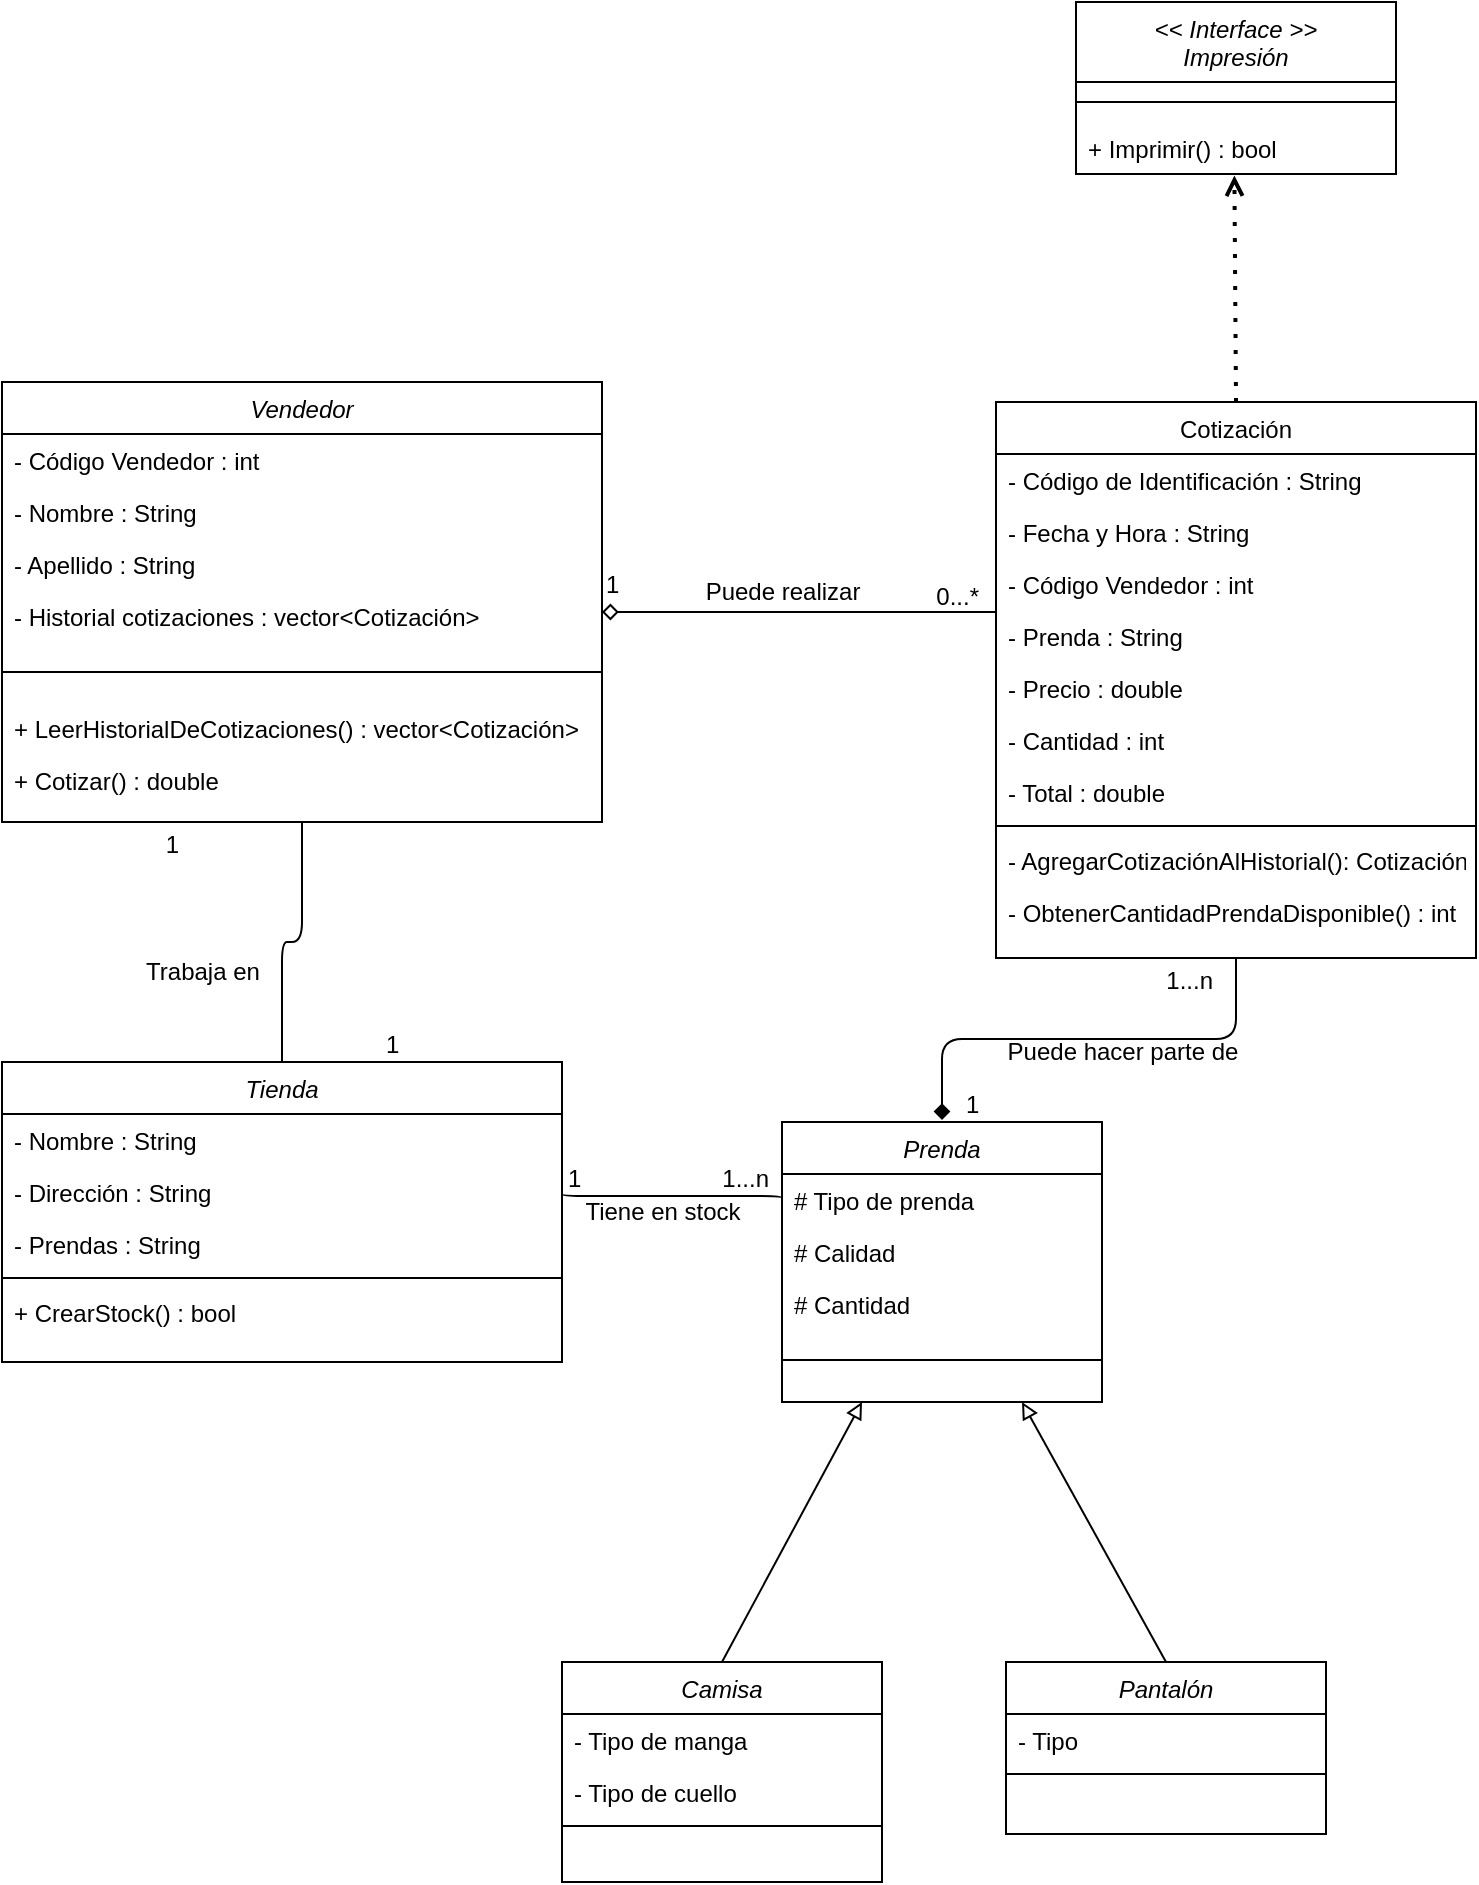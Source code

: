 <mxfile version="20.7.4" type="device"><diagram id="C5RBs43oDa-KdzZeNtuy" name="Page-1"><mxGraphModel dx="2049" dy="2302" grid="1" gridSize="10" guides="1" tooltips="1" connect="1" arrows="1" fold="1" page="1" pageScale="1" pageWidth="827" pageHeight="1169" math="0" shadow="0"><root><mxCell id="WIyWlLk6GJQsqaUBKTNV-0"/><mxCell id="WIyWlLk6GJQsqaUBKTNV-1" parent="WIyWlLk6GJQsqaUBKTNV-0"/><mxCell id="zkfFHV4jXpPFQw0GAbJ--0" value="Vendedor" style="swimlane;fontStyle=2;align=center;verticalAlign=top;childLayout=stackLayout;horizontal=1;startSize=26;horizontalStack=0;resizeParent=1;resizeLast=0;collapsible=1;marginBottom=0;rounded=0;shadow=0;strokeWidth=1;" parent="WIyWlLk6GJQsqaUBKTNV-1" vertex="1"><mxGeometry x="110" y="40" width="300" height="220" as="geometry"><mxRectangle x="220" y="120" width="160" height="26" as="alternateBounds"/></mxGeometry></mxCell><mxCell id="zkfFHV4jXpPFQw0GAbJ--3" value="- Código Vendedor : int" style="text;align=left;verticalAlign=top;spacingLeft=4;spacingRight=4;overflow=hidden;rotatable=0;points=[[0,0.5],[1,0.5]];portConstraint=eastwest;rounded=0;shadow=0;html=0;" parent="zkfFHV4jXpPFQw0GAbJ--0" vertex="1"><mxGeometry y="26" width="300" height="26" as="geometry"/></mxCell><mxCell id="zkfFHV4jXpPFQw0GAbJ--1" value="- Nombre : String" style="text;align=left;verticalAlign=top;spacingLeft=4;spacingRight=4;overflow=hidden;rotatable=0;points=[[0,0.5],[1,0.5]];portConstraint=eastwest;" parent="zkfFHV4jXpPFQw0GAbJ--0" vertex="1"><mxGeometry y="52" width="300" height="26" as="geometry"/></mxCell><mxCell id="do6VOMpoyI9n8gsC_4Nl-4" value="- Apellido : String" style="text;align=left;verticalAlign=top;spacingLeft=4;spacingRight=4;overflow=hidden;rotatable=0;points=[[0,0.5],[1,0.5]];portConstraint=eastwest;rounded=0;shadow=0;html=0;" vertex="1" parent="zkfFHV4jXpPFQw0GAbJ--0"><mxGeometry y="78" width="300" height="26" as="geometry"/></mxCell><mxCell id="zkfFHV4jXpPFQw0GAbJ--2" value="- Historial cotizaciones : vector&lt;Cotización&gt;" style="text;align=left;verticalAlign=top;spacingLeft=4;spacingRight=4;overflow=hidden;rotatable=0;points=[[0,0.5],[1,0.5]];portConstraint=eastwest;rounded=0;shadow=0;html=0;" parent="zkfFHV4jXpPFQw0GAbJ--0" vertex="1"><mxGeometry y="104" width="300" height="26" as="geometry"/></mxCell><mxCell id="do6VOMpoyI9n8gsC_4Nl-16" value="" style="line;html=1;strokeWidth=1;align=left;verticalAlign=middle;spacingTop=-1;spacingLeft=3;spacingRight=3;rotatable=0;labelPosition=right;points=[];portConstraint=eastwest;" vertex="1" parent="zkfFHV4jXpPFQw0GAbJ--0"><mxGeometry y="130" width="300" height="30" as="geometry"/></mxCell><mxCell id="do6VOMpoyI9n8gsC_4Nl-21" value="+ LeerHistorialDeCotizaciones() : vector&lt;Cotización&gt;" style="text;align=left;verticalAlign=top;spacingLeft=4;spacingRight=4;overflow=hidden;rotatable=0;points=[[0,0.5],[1,0.5]];portConstraint=eastwest;rounded=0;shadow=0;html=0;" vertex="1" parent="zkfFHV4jXpPFQw0GAbJ--0"><mxGeometry y="160" width="300" height="26" as="geometry"/></mxCell><mxCell id="do6VOMpoyI9n8gsC_4Nl-22" value="+ Cotizar() : double" style="text;align=left;verticalAlign=top;spacingLeft=4;spacingRight=4;overflow=hidden;rotatable=0;points=[[0,0.5],[1,0.5]];portConstraint=eastwest;rounded=0;shadow=0;html=0;" vertex="1" parent="zkfFHV4jXpPFQw0GAbJ--0"><mxGeometry y="186" width="300" height="26" as="geometry"/></mxCell><mxCell id="zkfFHV4jXpPFQw0GAbJ--17" value="Cotización" style="swimlane;fontStyle=0;align=center;verticalAlign=top;childLayout=stackLayout;horizontal=1;startSize=26;horizontalStack=0;resizeParent=1;resizeLast=0;collapsible=1;marginBottom=0;rounded=0;shadow=0;strokeWidth=1;" parent="WIyWlLk6GJQsqaUBKTNV-1" vertex="1"><mxGeometry x="607" y="50" width="240" height="278" as="geometry"><mxRectangle x="550" y="140" width="160" height="26" as="alternateBounds"/></mxGeometry></mxCell><mxCell id="zkfFHV4jXpPFQw0GAbJ--18" value="- Código de Identificación : String" style="text;align=left;verticalAlign=top;spacingLeft=4;spacingRight=4;overflow=hidden;rotatable=0;points=[[0,0.5],[1,0.5]];portConstraint=eastwest;" parent="zkfFHV4jXpPFQw0GAbJ--17" vertex="1"><mxGeometry y="26" width="240" height="26" as="geometry"/></mxCell><mxCell id="jSUZpVKq2r6VseAyS2Oj-39" value="- Fecha y Hora : String" style="text;align=left;verticalAlign=top;spacingLeft=4;spacingRight=4;overflow=hidden;rotatable=0;points=[[0,0.5],[1,0.5]];portConstraint=eastwest;rounded=0;shadow=0;html=0;" parent="zkfFHV4jXpPFQw0GAbJ--17" vertex="1"><mxGeometry y="52" width="240" height="26" as="geometry"/></mxCell><mxCell id="zkfFHV4jXpPFQw0GAbJ--20" value="- Código Vendedor : int" style="text;align=left;verticalAlign=top;spacingLeft=4;spacingRight=4;overflow=hidden;rotatable=0;points=[[0,0.5],[1,0.5]];portConstraint=eastwest;rounded=0;shadow=0;html=0;" parent="zkfFHV4jXpPFQw0GAbJ--17" vertex="1"><mxGeometry y="78" width="240" height="26" as="geometry"/></mxCell><mxCell id="zkfFHV4jXpPFQw0GAbJ--21" value="- Prenda : String" style="text;align=left;verticalAlign=top;spacingLeft=4;spacingRight=4;overflow=hidden;rotatable=0;points=[[0,0.5],[1,0.5]];portConstraint=eastwest;rounded=0;shadow=0;html=0;" parent="zkfFHV4jXpPFQw0GAbJ--17" vertex="1"><mxGeometry y="104" width="240" height="26" as="geometry"/></mxCell><mxCell id="jSUZpVKq2r6VseAyS2Oj-13" value="- Precio : double" style="text;align=left;verticalAlign=top;spacingLeft=4;spacingRight=4;overflow=hidden;rotatable=0;points=[[0,0.5],[1,0.5]];portConstraint=eastwest;rounded=0;shadow=0;html=0;" parent="zkfFHV4jXpPFQw0GAbJ--17" vertex="1"><mxGeometry y="130" width="240" height="26" as="geometry"/></mxCell><mxCell id="jSUZpVKq2r6VseAyS2Oj-1" value="- Cantidad : int" style="text;align=left;verticalAlign=top;spacingLeft=4;spacingRight=4;overflow=hidden;rotatable=0;points=[[0,0.5],[1,0.5]];portConstraint=eastwest;rounded=0;shadow=0;html=0;" parent="zkfFHV4jXpPFQw0GAbJ--17" vertex="1"><mxGeometry y="156" width="240" height="26" as="geometry"/></mxCell><mxCell id="zkfFHV4jXpPFQw0GAbJ--22" value="- Total : double" style="text;align=left;verticalAlign=top;spacingLeft=4;spacingRight=4;overflow=hidden;rotatable=0;points=[[0,0.5],[1,0.5]];portConstraint=eastwest;rounded=0;shadow=0;html=0;" parent="zkfFHV4jXpPFQw0GAbJ--17" vertex="1"><mxGeometry y="182" width="240" height="26" as="geometry"/></mxCell><mxCell id="zkfFHV4jXpPFQw0GAbJ--23" value="" style="line;html=1;strokeWidth=1;align=left;verticalAlign=middle;spacingTop=-1;spacingLeft=3;spacingRight=3;rotatable=0;labelPosition=right;points=[];portConstraint=eastwest;" parent="zkfFHV4jXpPFQw0GAbJ--17" vertex="1"><mxGeometry y="208" width="240" height="8" as="geometry"/></mxCell><mxCell id="do6VOMpoyI9n8gsC_4Nl-63" value="- AgregarCotizaciónAlHistorial(): Cotización" style="text;align=left;verticalAlign=top;spacingLeft=4;spacingRight=4;overflow=hidden;rotatable=0;points=[[0,0.5],[1,0.5]];portConstraint=eastwest;rounded=0;shadow=0;html=0;" vertex="1" parent="zkfFHV4jXpPFQw0GAbJ--17"><mxGeometry y="216" width="240" height="26" as="geometry"/></mxCell><mxCell id="do6VOMpoyI9n8gsC_4Nl-60" value="- ObtenerCantidadPrendaDisponible() : int" style="text;align=left;verticalAlign=top;spacingLeft=4;spacingRight=4;overflow=hidden;rotatable=0;points=[[0,0.5],[1,0.5]];portConstraint=eastwest;rounded=0;shadow=0;html=0;" vertex="1" parent="zkfFHV4jXpPFQw0GAbJ--17"><mxGeometry y="242" width="240" height="26" as="geometry"/></mxCell><mxCell id="zkfFHV4jXpPFQw0GAbJ--26" value="" style="endArrow=none;html=1;shadow=0;fontFamily=Helvetica;fontSize=11;fontColor=default;align=center;endFill=1;strokeColor=default;strokeWidth=1;edgeStyle=elbowEdgeStyle;elbow=vertical;startArrow=diamond;startFill=0;" parent="WIyWlLk6GJQsqaUBKTNV-1" source="zkfFHV4jXpPFQw0GAbJ--0" target="zkfFHV4jXpPFQw0GAbJ--17" edge="1"><mxGeometry x="0.5" y="41" relative="1" as="geometry"><mxPoint x="380" y="192" as="sourcePoint"/><mxPoint x="540" y="192" as="targetPoint"/><mxPoint x="-40" y="32" as="offset"/></mxGeometry></mxCell><mxCell id="zkfFHV4jXpPFQw0GAbJ--27" value="1" style="resizable=0;align=left;verticalAlign=bottom;labelBackgroundColor=none;fontSize=12;" parent="zkfFHV4jXpPFQw0GAbJ--26" connectable="0" vertex="1"><mxGeometry x="-1" relative="1" as="geometry"><mxPoint y="-5" as="offset"/></mxGeometry></mxCell><mxCell id="zkfFHV4jXpPFQw0GAbJ--28" value="0...*" style="resizable=0;align=right;verticalAlign=bottom;labelBackgroundColor=none;fontSize=12;" parent="zkfFHV4jXpPFQw0GAbJ--26" connectable="0" vertex="1"><mxGeometry x="1" relative="1" as="geometry"><mxPoint x="-7" y="1" as="offset"/></mxGeometry></mxCell><mxCell id="jSUZpVKq2r6VseAyS2Oj-3" value="Tienda" style="swimlane;fontStyle=2;align=center;verticalAlign=top;childLayout=stackLayout;horizontal=1;startSize=26;horizontalStack=0;resizeParent=1;resizeLast=0;collapsible=1;marginBottom=0;rounded=0;shadow=0;strokeWidth=1;" parent="WIyWlLk6GJQsqaUBKTNV-1" vertex="1"><mxGeometry x="110" y="380" width="280" height="150" as="geometry"><mxRectangle x="220" y="120" width="160" height="26" as="alternateBounds"/></mxGeometry></mxCell><mxCell id="jSUZpVKq2r6VseAyS2Oj-4" value="- Nombre : String" style="text;align=left;verticalAlign=top;spacingLeft=4;spacingRight=4;overflow=hidden;rotatable=0;points=[[0,0.5],[1,0.5]];portConstraint=eastwest;" parent="jSUZpVKq2r6VseAyS2Oj-3" vertex="1"><mxGeometry y="26" width="280" height="26" as="geometry"/></mxCell><mxCell id="jSUZpVKq2r6VseAyS2Oj-5" value="- Dirección : String" style="text;align=left;verticalAlign=top;spacingLeft=4;spacingRight=4;overflow=hidden;rotatable=0;points=[[0,0.5],[1,0.5]];portConstraint=eastwest;rounded=0;shadow=0;html=0;" parent="jSUZpVKq2r6VseAyS2Oj-3" vertex="1"><mxGeometry y="52" width="280" height="26" as="geometry"/></mxCell><mxCell id="jSUZpVKq2r6VseAyS2Oj-6" value="- Prendas : String" style="text;align=left;verticalAlign=top;spacingLeft=4;spacingRight=4;overflow=hidden;rotatable=0;points=[[0,0.5],[1,0.5]];portConstraint=eastwest;rounded=0;shadow=0;html=0;" parent="jSUZpVKq2r6VseAyS2Oj-3" vertex="1"><mxGeometry y="78" width="280" height="26" as="geometry"/></mxCell><mxCell id="jSUZpVKq2r6VseAyS2Oj-7" value="" style="line;html=1;strokeWidth=1;align=left;verticalAlign=middle;spacingTop=-1;spacingLeft=3;spacingRight=3;rotatable=0;labelPosition=right;points=[];portConstraint=eastwest;" parent="jSUZpVKq2r6VseAyS2Oj-3" vertex="1"><mxGeometry y="104" width="280" height="8" as="geometry"/></mxCell><mxCell id="do6VOMpoyI9n8gsC_4Nl-62" value="+ CrearStock() : bool" style="text;align=left;verticalAlign=top;spacingLeft=4;spacingRight=4;overflow=hidden;rotatable=0;points=[[0,0.5],[1,0.5]];portConstraint=eastwest;" vertex="1" parent="jSUZpVKq2r6VseAyS2Oj-3"><mxGeometry y="112" width="280" height="26" as="geometry"/></mxCell><mxCell id="jSUZpVKq2r6VseAyS2Oj-8" value="Prenda" style="swimlane;fontStyle=2;align=center;verticalAlign=top;childLayout=stackLayout;horizontal=1;startSize=26;horizontalStack=0;resizeParent=1;resizeLast=0;collapsible=1;marginBottom=0;rounded=0;shadow=0;strokeWidth=1;" parent="WIyWlLk6GJQsqaUBKTNV-1" vertex="1"><mxGeometry x="500" y="410" width="160" height="140" as="geometry"><mxRectangle x="460" y="410" width="160" height="26" as="alternateBounds"/></mxGeometry></mxCell><mxCell id="jSUZpVKq2r6VseAyS2Oj-10" value="# Tipo de prenda" style="text;align=left;verticalAlign=top;spacingLeft=4;spacingRight=4;overflow=hidden;rotatable=0;points=[[0,0.5],[1,0.5]];portConstraint=eastwest;rounded=0;shadow=0;html=0;" parent="jSUZpVKq2r6VseAyS2Oj-8" vertex="1"><mxGeometry y="26" width="160" height="26" as="geometry"/></mxCell><mxCell id="do6VOMpoyI9n8gsC_4Nl-0" value="# Calidad" style="text;align=left;verticalAlign=top;spacingLeft=4;spacingRight=4;overflow=hidden;rotatable=0;points=[[0,0.5],[1,0.5]];portConstraint=eastwest;rounded=0;shadow=0;html=0;" vertex="1" parent="jSUZpVKq2r6VseAyS2Oj-8"><mxGeometry y="52" width="160" height="26" as="geometry"/></mxCell><mxCell id="jSUZpVKq2r6VseAyS2Oj-23" value="# Cantidad" style="text;align=left;verticalAlign=top;spacingLeft=4;spacingRight=4;overflow=hidden;rotatable=0;points=[[0,0.5],[1,0.5]];portConstraint=eastwest;rounded=0;shadow=0;html=0;" parent="jSUZpVKq2r6VseAyS2Oj-8" vertex="1"><mxGeometry y="78" width="160" height="26" as="geometry"/></mxCell><mxCell id="jSUZpVKq2r6VseAyS2Oj-12" value="" style="line;html=1;strokeWidth=1;align=left;verticalAlign=middle;spacingTop=-1;spacingLeft=3;spacingRight=3;rotatable=0;labelPosition=right;points=[];portConstraint=eastwest;" parent="jSUZpVKq2r6VseAyS2Oj-8" vertex="1"><mxGeometry y="104" width="160" height="30" as="geometry"/></mxCell><mxCell id="jSUZpVKq2r6VseAyS2Oj-17" value="" style="endArrow=none;html=1;shadow=0;fontFamily=Helvetica;fontSize=11;fontColor=default;align=center;endFill=1;strokeColor=default;strokeWidth=1;edgeStyle=elbowEdgeStyle;elbow=vertical;entryX=0;entryY=0.5;entryDx=0;entryDy=0;exitX=1;exitY=0.5;exitDx=0;exitDy=0;" parent="WIyWlLk6GJQsqaUBKTNV-1" source="jSUZpVKq2r6VseAyS2Oj-5" target="jSUZpVKq2r6VseAyS2Oj-10" edge="1"><mxGeometry x="0.5" y="41" relative="1" as="geometry"><mxPoint x="390" y="444.5" as="sourcePoint"/><mxPoint x="518" y="444.5" as="targetPoint"/><mxPoint x="-40" y="32" as="offset"/></mxGeometry></mxCell><mxCell id="jSUZpVKq2r6VseAyS2Oj-18" value="1" style="resizable=0;align=left;verticalAlign=bottom;labelBackgroundColor=none;fontSize=12;" parent="jSUZpVKq2r6VseAyS2Oj-17" connectable="0" vertex="1"><mxGeometry x="-1" relative="1" as="geometry"><mxPoint x="1" y="2" as="offset"/></mxGeometry></mxCell><mxCell id="jSUZpVKq2r6VseAyS2Oj-19" value="1...n" style="resizable=0;align=right;verticalAlign=bottom;labelBackgroundColor=none;fontSize=12;" parent="jSUZpVKq2r6VseAyS2Oj-17" connectable="0" vertex="1"><mxGeometry x="1" relative="1" as="geometry"><mxPoint x="-5" y="-2" as="offset"/></mxGeometry></mxCell><mxCell id="jSUZpVKq2r6VseAyS2Oj-20" value="" style="endArrow=none;html=1;shadow=0;fontFamily=Helvetica;fontSize=11;fontColor=default;align=center;endFill=1;strokeColor=default;strokeWidth=1;edgeStyle=elbowEdgeStyle;elbow=vertical;exitX=0.5;exitY=1;exitDx=0;exitDy=0;entryX=0.5;entryY=0;entryDx=0;entryDy=0;" parent="WIyWlLk6GJQsqaUBKTNV-1" source="zkfFHV4jXpPFQw0GAbJ--0" target="jSUZpVKq2r6VseAyS2Oj-3" edge="1"><mxGeometry x="0.5" y="41" relative="1" as="geometry"><mxPoint x="400" y="209" as="sourcePoint"/><mxPoint x="528" y="209" as="targetPoint"/><mxPoint x="-40" y="32" as="offset"/></mxGeometry></mxCell><mxCell id="jSUZpVKq2r6VseAyS2Oj-21" value="1" style="resizable=0;align=left;verticalAlign=bottom;labelBackgroundColor=none;fontSize=12;" parent="jSUZpVKq2r6VseAyS2Oj-20" connectable="0" vertex="1"><mxGeometry x="-1" relative="1" as="geometry"><mxPoint x="40" y="120" as="offset"/></mxGeometry></mxCell><mxCell id="jSUZpVKq2r6VseAyS2Oj-22" value="1" style="resizable=0;align=right;verticalAlign=bottom;labelBackgroundColor=none;fontSize=12;" parent="jSUZpVKq2r6VseAyS2Oj-20" connectable="0" vertex="1"><mxGeometry x="1" relative="1" as="geometry"><mxPoint x="-50" y="-100" as="offset"/></mxGeometry></mxCell><mxCell id="jSUZpVKq2r6VseAyS2Oj-24" value="Camisa" style="swimlane;fontStyle=2;align=center;verticalAlign=top;childLayout=stackLayout;horizontal=1;startSize=26;horizontalStack=0;resizeParent=1;resizeLast=0;collapsible=1;marginBottom=0;rounded=0;shadow=0;strokeWidth=1;" parent="WIyWlLk6GJQsqaUBKTNV-1" vertex="1"><mxGeometry x="390" y="680" width="160" height="110" as="geometry"><mxRectangle x="220" y="120" width="160" height="26" as="alternateBounds"/></mxGeometry></mxCell><mxCell id="jSUZpVKq2r6VseAyS2Oj-25" value="- Tipo de manga" style="text;align=left;verticalAlign=top;spacingLeft=4;spacingRight=4;overflow=hidden;rotatable=0;points=[[0,0.5],[1,0.5]];portConstraint=eastwest;" parent="jSUZpVKq2r6VseAyS2Oj-24" vertex="1"><mxGeometry y="26" width="160" height="26" as="geometry"/></mxCell><mxCell id="jSUZpVKq2r6VseAyS2Oj-26" value="- Tipo de cuello" style="text;align=left;verticalAlign=top;spacingLeft=4;spacingRight=4;overflow=hidden;rotatable=0;points=[[0,0.5],[1,0.5]];portConstraint=eastwest;rounded=0;shadow=0;html=0;" parent="jSUZpVKq2r6VseAyS2Oj-24" vertex="1"><mxGeometry y="52" width="160" height="26" as="geometry"/></mxCell><mxCell id="jSUZpVKq2r6VseAyS2Oj-28" value="" style="line;html=1;strokeWidth=1;align=left;verticalAlign=middle;spacingTop=-1;spacingLeft=3;spacingRight=3;rotatable=0;labelPosition=right;points=[];portConstraint=eastwest;" parent="jSUZpVKq2r6VseAyS2Oj-24" vertex="1"><mxGeometry y="78" width="160" height="8" as="geometry"/></mxCell><mxCell id="jSUZpVKq2r6VseAyS2Oj-29" value="Pantalón" style="swimlane;fontStyle=2;align=center;verticalAlign=top;childLayout=stackLayout;horizontal=1;startSize=26;horizontalStack=0;resizeParent=1;resizeLast=0;collapsible=1;marginBottom=0;rounded=0;shadow=0;strokeWidth=1;" parent="WIyWlLk6GJQsqaUBKTNV-1" vertex="1"><mxGeometry x="612" y="680" width="160" height="86" as="geometry"><mxRectangle x="220" y="120" width="160" height="26" as="alternateBounds"/></mxGeometry></mxCell><mxCell id="jSUZpVKq2r6VseAyS2Oj-30" value="- Tipo" style="text;align=left;verticalAlign=top;spacingLeft=4;spacingRight=4;overflow=hidden;rotatable=0;points=[[0,0.5],[1,0.5]];portConstraint=eastwest;" parent="jSUZpVKq2r6VseAyS2Oj-29" vertex="1"><mxGeometry y="26" width="160" height="26" as="geometry"/></mxCell><mxCell id="jSUZpVKq2r6VseAyS2Oj-32" value="" style="line;html=1;strokeWidth=1;align=left;verticalAlign=middle;spacingTop=-1;spacingLeft=3;spacingRight=3;rotatable=0;labelPosition=right;points=[];portConstraint=eastwest;" parent="jSUZpVKq2r6VseAyS2Oj-29" vertex="1"><mxGeometry y="52" width="160" height="8" as="geometry"/></mxCell><mxCell id="jSUZpVKq2r6VseAyS2Oj-36" value="" style="endArrow=block;html=1;rounded=0;endFill=0;exitX=0.5;exitY=0;exitDx=0;exitDy=0;entryX=0.25;entryY=1;entryDx=0;entryDy=0;" parent="WIyWlLk6GJQsqaUBKTNV-1" source="jSUZpVKq2r6VseAyS2Oj-24" target="jSUZpVKq2r6VseAyS2Oj-8" edge="1"><mxGeometry width="50" height="50" relative="1" as="geometry"><mxPoint x="364" y="780" as="sourcePoint"/><mxPoint x="520" y="570" as="targetPoint"/></mxGeometry></mxCell><mxCell id="jSUZpVKq2r6VseAyS2Oj-38" value="" style="endArrow=block;html=1;rounded=0;endFill=0;exitX=0.5;exitY=0;exitDx=0;exitDy=0;entryX=0.75;entryY=1;entryDx=0;entryDy=0;" parent="WIyWlLk6GJQsqaUBKTNV-1" source="jSUZpVKq2r6VseAyS2Oj-29" target="jSUZpVKq2r6VseAyS2Oj-8" edge="1"><mxGeometry width="50" height="50" relative="1" as="geometry"><mxPoint x="438" y="650" as="sourcePoint"/><mxPoint x="530" y="580" as="targetPoint"/></mxGeometry></mxCell><mxCell id="jSUZpVKq2r6VseAyS2Oj-41" value="" style="endArrow=none;html=1;shadow=0;fontFamily=Helvetica;fontSize=11;fontColor=default;align=center;endFill=1;strokeColor=default;strokeWidth=1;edgeStyle=elbowEdgeStyle;elbow=vertical;entryX=0.5;entryY=1;entryDx=0;entryDy=0;startArrow=diamond;startFill=1;" parent="WIyWlLk6GJQsqaUBKTNV-1" target="zkfFHV4jXpPFQw0GAbJ--17" edge="1"><mxGeometry x="0.5" y="41" relative="1" as="geometry"><mxPoint x="580" y="409" as="sourcePoint"/><mxPoint x="470" y="459" as="targetPoint"/><mxPoint x="-40" y="32" as="offset"/></mxGeometry></mxCell><mxCell id="jSUZpVKq2r6VseAyS2Oj-42" value="1" style="resizable=0;align=left;verticalAlign=bottom;labelBackgroundColor=none;fontSize=12;" parent="jSUZpVKq2r6VseAyS2Oj-41" connectable="0" vertex="1"><mxGeometry x="-1" relative="1" as="geometry"><mxPoint x="10" y="1" as="offset"/></mxGeometry></mxCell><mxCell id="jSUZpVKq2r6VseAyS2Oj-43" value="1...n" style="resizable=0;align=right;verticalAlign=bottom;labelBackgroundColor=none;fontSize=12;direction=south;" parent="jSUZpVKq2r6VseAyS2Oj-41" connectable="0" vertex="1"><mxGeometry x="1" relative="1" as="geometry"><mxPoint x="-10" y="20" as="offset"/></mxGeometry></mxCell><mxCell id="do6VOMpoyI9n8gsC_4Nl-31" value="Tiene en stock" style="text;html=1;align=center;verticalAlign=middle;resizable=0;points=[];autosize=1;strokeColor=none;fillColor=none;" vertex="1" parent="WIyWlLk6GJQsqaUBKTNV-1"><mxGeometry x="390" y="440" width="100" height="30" as="geometry"/></mxCell><mxCell id="do6VOMpoyI9n8gsC_4Nl-33" value="Puede realizar" style="text;html=1;align=center;verticalAlign=middle;resizable=0;points=[];autosize=1;strokeColor=none;fillColor=none;" vertex="1" parent="WIyWlLk6GJQsqaUBKTNV-1"><mxGeometry x="450" y="130" width="100" height="30" as="geometry"/></mxCell><mxCell id="do6VOMpoyI9n8gsC_4Nl-34" value="Trabaja en" style="text;html=1;align=center;verticalAlign=middle;resizable=0;points=[];autosize=1;strokeColor=none;fillColor=none;" vertex="1" parent="WIyWlLk6GJQsqaUBKTNV-1"><mxGeometry x="170" y="320" width="80" height="30" as="geometry"/></mxCell><mxCell id="do6VOMpoyI9n8gsC_4Nl-35" value="Puede hacer parte de" style="text;html=1;align=center;verticalAlign=middle;resizable=0;points=[];autosize=1;strokeColor=none;fillColor=none;" vertex="1" parent="WIyWlLk6GJQsqaUBKTNV-1"><mxGeometry x="600" y="360" width="140" height="30" as="geometry"/></mxCell><mxCell id="do6VOMpoyI9n8gsC_4Nl-36" value="&lt;&lt; Interface &gt;&gt;&#xA;Impresión" style="swimlane;fontStyle=2;align=center;verticalAlign=top;childLayout=stackLayout;horizontal=1;startSize=40;horizontalStack=0;resizeParent=1;resizeLast=0;collapsible=1;marginBottom=0;rounded=0;shadow=0;strokeWidth=1;" vertex="1" parent="WIyWlLk6GJQsqaUBKTNV-1"><mxGeometry x="647" y="-150" width="160" height="86" as="geometry"><mxRectangle x="220" y="120" width="160" height="26" as="alternateBounds"/></mxGeometry></mxCell><mxCell id="do6VOMpoyI9n8gsC_4Nl-38" value="" style="line;html=1;strokeWidth=1;align=left;verticalAlign=middle;spacingTop=-1;spacingLeft=3;spacingRight=3;rotatable=0;labelPosition=right;points=[];portConstraint=eastwest;" vertex="1" parent="do6VOMpoyI9n8gsC_4Nl-36"><mxGeometry y="40" width="160" height="20" as="geometry"/></mxCell><mxCell id="do6VOMpoyI9n8gsC_4Nl-37" value="+ Imprimir() : bool" style="text;align=left;verticalAlign=top;spacingLeft=4;spacingRight=4;overflow=hidden;rotatable=0;points=[[0,0.5],[1,0.5]];portConstraint=eastwest;" vertex="1" parent="do6VOMpoyI9n8gsC_4Nl-36"><mxGeometry y="60" width="160" height="26" as="geometry"/></mxCell><mxCell id="do6VOMpoyI9n8gsC_4Nl-39" value="" style="endArrow=open;dashed=1;html=1;dashPattern=1 3;strokeWidth=2;rounded=0;entryX=0.495;entryY=1.029;entryDx=0;entryDy=0;entryPerimeter=0;exitX=0.5;exitY=0;exitDx=0;exitDy=0;endFill=0;" edge="1" parent="WIyWlLk6GJQsqaUBKTNV-1" source="zkfFHV4jXpPFQw0GAbJ--17" target="do6VOMpoyI9n8gsC_4Nl-37"><mxGeometry width="50" height="50" relative="1" as="geometry"><mxPoint x="350" y="100" as="sourcePoint"/><mxPoint x="400" y="50" as="targetPoint"/></mxGeometry></mxCell></root></mxGraphModel></diagram></mxfile>
